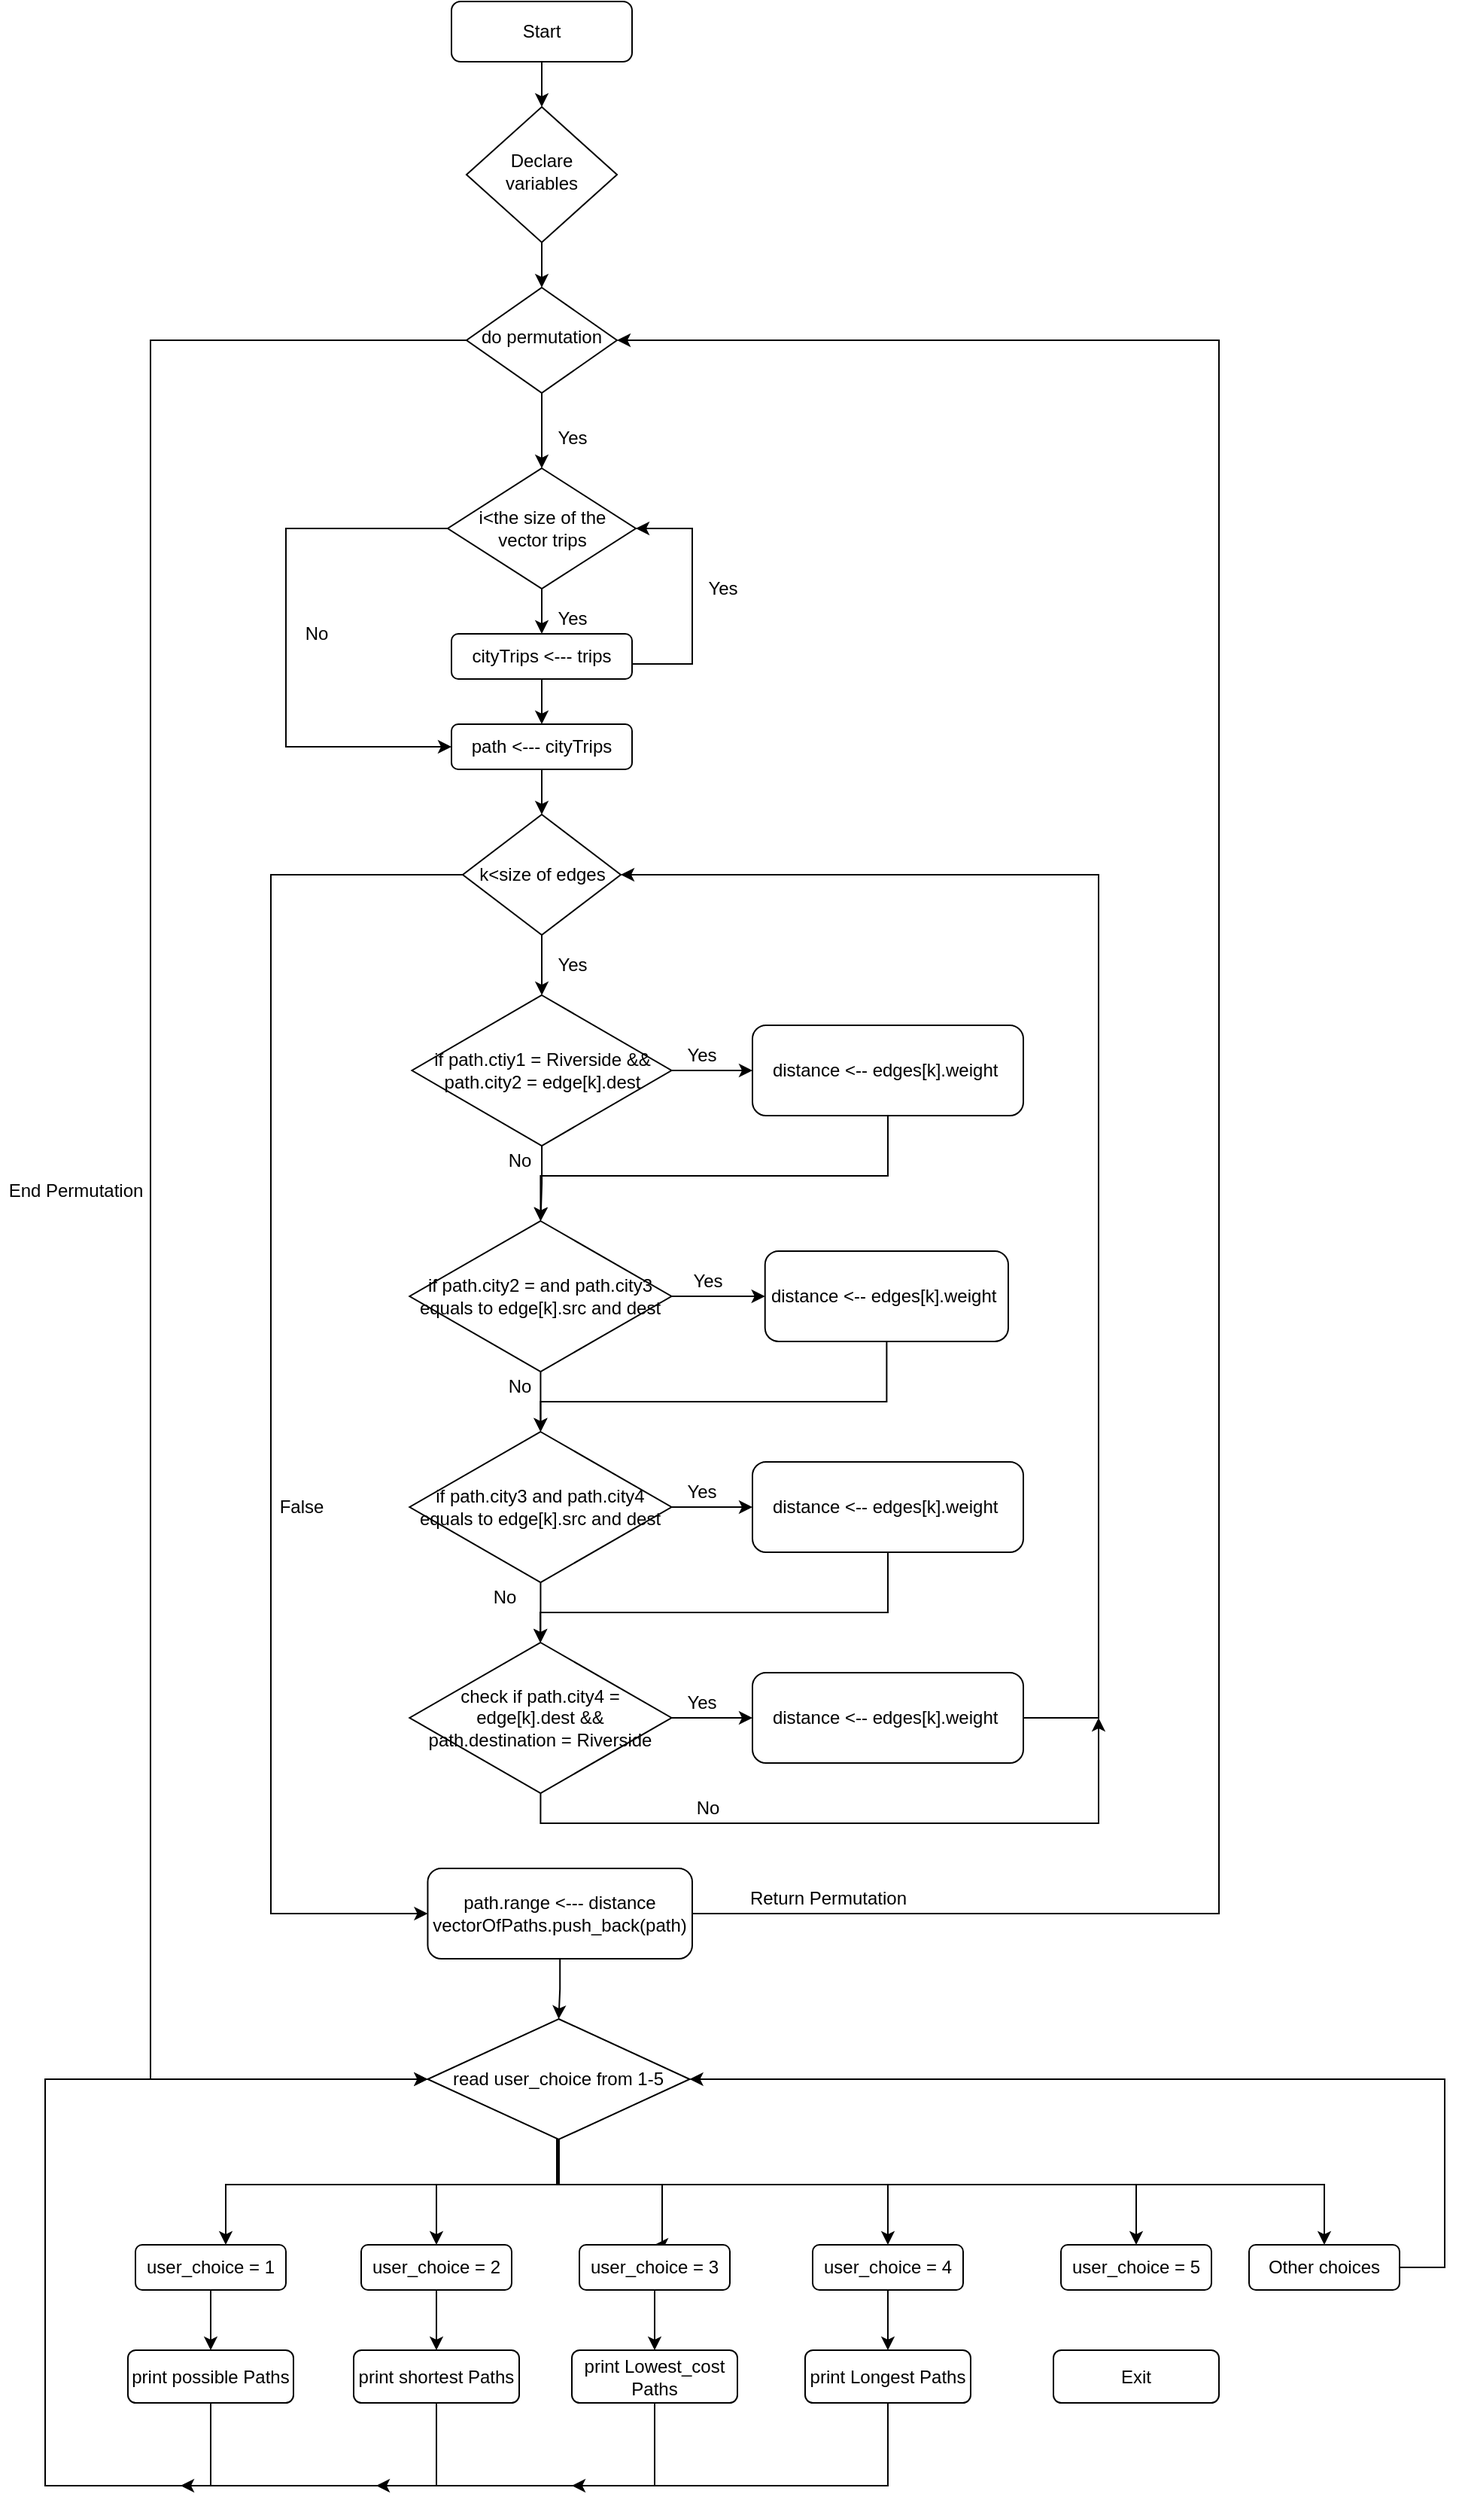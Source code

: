 <mxfile version="19.0.0" type="github">
  <diagram id="C5RBs43oDa-KdzZeNtuy" name="Page-1">
    <mxGraphModel dx="2863" dy="639" grid="1" gridSize="10" guides="1" tooltips="1" connect="1" arrows="1" fold="1" page="1" pageScale="1" pageWidth="1654" pageHeight="2336" math="0" shadow="0">
      <root>
        <mxCell id="WIyWlLk6GJQsqaUBKTNV-0" />
        <mxCell id="WIyWlLk6GJQsqaUBKTNV-1" parent="WIyWlLk6GJQsqaUBKTNV-0" />
        <mxCell id="gWwmhCXaa1j1dM9HE-X0-133" value="" style="edgeStyle=orthogonalEdgeStyle;rounded=0;orthogonalLoop=1;jettySize=auto;html=1;" edge="1" parent="WIyWlLk6GJQsqaUBKTNV-1" source="WIyWlLk6GJQsqaUBKTNV-3" target="WIyWlLk6GJQsqaUBKTNV-6">
          <mxGeometry relative="1" as="geometry" />
        </mxCell>
        <mxCell id="WIyWlLk6GJQsqaUBKTNV-3" value="Start" style="rounded=1;whiteSpace=wrap;html=1;fontSize=12;glass=0;strokeWidth=1;shadow=0;" parent="WIyWlLk6GJQsqaUBKTNV-1" vertex="1">
          <mxGeometry x="160" y="100" width="120" height="40" as="geometry" />
        </mxCell>
        <mxCell id="gWwmhCXaa1j1dM9HE-X0-2" value="" style="edgeStyle=orthogonalEdgeStyle;rounded=0;orthogonalLoop=1;jettySize=auto;html=1;" edge="1" parent="WIyWlLk6GJQsqaUBKTNV-1" source="WIyWlLk6GJQsqaUBKTNV-6" target="WIyWlLk6GJQsqaUBKTNV-10">
          <mxGeometry relative="1" as="geometry" />
        </mxCell>
        <mxCell id="WIyWlLk6GJQsqaUBKTNV-6" value="Declare variables" style="rhombus;whiteSpace=wrap;html=1;shadow=0;fontFamily=Helvetica;fontSize=12;align=center;strokeWidth=1;spacing=6;spacingTop=-4;" parent="WIyWlLk6GJQsqaUBKTNV-1" vertex="1">
          <mxGeometry x="170" y="170" width="100" height="90" as="geometry" />
        </mxCell>
        <mxCell id="gWwmhCXaa1j1dM9HE-X0-4" value="" style="edgeStyle=orthogonalEdgeStyle;rounded=0;orthogonalLoop=1;jettySize=auto;html=1;" edge="1" parent="WIyWlLk6GJQsqaUBKTNV-1" source="WIyWlLk6GJQsqaUBKTNV-10" target="gWwmhCXaa1j1dM9HE-X0-10">
          <mxGeometry relative="1" as="geometry">
            <mxPoint x="220" y="440" as="targetPoint" />
          </mxGeometry>
        </mxCell>
        <mxCell id="gWwmhCXaa1j1dM9HE-X0-96" style="edgeStyle=orthogonalEdgeStyle;rounded=0;orthogonalLoop=1;jettySize=auto;html=1;exitX=0;exitY=0.5;exitDx=0;exitDy=0;entryX=0;entryY=0.5;entryDx=0;entryDy=0;" edge="1" parent="WIyWlLk6GJQsqaUBKTNV-1" source="WIyWlLk6GJQsqaUBKTNV-10" target="gWwmhCXaa1j1dM9HE-X0-68">
          <mxGeometry relative="1" as="geometry">
            <Array as="points">
              <mxPoint x="-40" y="325" />
              <mxPoint x="-40" y="1480" />
            </Array>
          </mxGeometry>
        </mxCell>
        <mxCell id="WIyWlLk6GJQsqaUBKTNV-10" value="do permutation" style="rhombus;whiteSpace=wrap;html=1;shadow=0;fontFamily=Helvetica;fontSize=12;align=center;strokeWidth=1;spacing=6;spacingTop=-4;" parent="WIyWlLk6GJQsqaUBKTNV-1" vertex="1">
          <mxGeometry x="170" y="290" width="100" height="70" as="geometry" />
        </mxCell>
        <mxCell id="gWwmhCXaa1j1dM9HE-X0-5" value="Yes" style="text;html=1;align=center;verticalAlign=middle;resizable=0;points=[];autosize=1;strokeColor=none;fillColor=none;" vertex="1" parent="WIyWlLk6GJQsqaUBKTNV-1">
          <mxGeometry x="220" y="380" width="40" height="20" as="geometry" />
        </mxCell>
        <mxCell id="gWwmhCXaa1j1dM9HE-X0-18" value="" style="edgeStyle=orthogonalEdgeStyle;rounded=0;orthogonalLoop=1;jettySize=auto;html=1;" edge="1" parent="WIyWlLk6GJQsqaUBKTNV-1" source="gWwmhCXaa1j1dM9HE-X0-10" target="gWwmhCXaa1j1dM9HE-X0-17">
          <mxGeometry relative="1" as="geometry" />
        </mxCell>
        <mxCell id="gWwmhCXaa1j1dM9HE-X0-37" style="edgeStyle=orthogonalEdgeStyle;rounded=0;orthogonalLoop=1;jettySize=auto;html=1;exitX=0;exitY=0.5;exitDx=0;exitDy=0;entryX=0;entryY=0.5;entryDx=0;entryDy=0;" edge="1" parent="WIyWlLk6GJQsqaUBKTNV-1" source="gWwmhCXaa1j1dM9HE-X0-10" target="gWwmhCXaa1j1dM9HE-X0-19">
          <mxGeometry relative="1" as="geometry">
            <Array as="points">
              <mxPoint x="50" y="450" />
              <mxPoint x="50" y="595" />
            </Array>
          </mxGeometry>
        </mxCell>
        <mxCell id="gWwmhCXaa1j1dM9HE-X0-10" value="&lt;span style=&quot;&quot;&gt;i&amp;lt;the size of the &lt;br&gt;vector trips&lt;/span&gt;" style="rhombus;whiteSpace=wrap;html=1;" vertex="1" parent="WIyWlLk6GJQsqaUBKTNV-1">
          <mxGeometry x="157.5" y="410" width="125" height="80" as="geometry" />
        </mxCell>
        <mxCell id="gWwmhCXaa1j1dM9HE-X0-20" value="" style="edgeStyle=orthogonalEdgeStyle;rounded=0;orthogonalLoop=1;jettySize=auto;html=1;" edge="1" parent="WIyWlLk6GJQsqaUBKTNV-1" source="gWwmhCXaa1j1dM9HE-X0-17" target="gWwmhCXaa1j1dM9HE-X0-19">
          <mxGeometry relative="1" as="geometry" />
        </mxCell>
        <mxCell id="gWwmhCXaa1j1dM9HE-X0-47" style="edgeStyle=orthogonalEdgeStyle;rounded=0;orthogonalLoop=1;jettySize=auto;html=1;entryX=1;entryY=0.5;entryDx=0;entryDy=0;" edge="1" parent="WIyWlLk6GJQsqaUBKTNV-1" source="gWwmhCXaa1j1dM9HE-X0-17" target="gWwmhCXaa1j1dM9HE-X0-10">
          <mxGeometry relative="1" as="geometry">
            <Array as="points">
              <mxPoint x="320" y="540" />
              <mxPoint x="320" y="450" />
            </Array>
          </mxGeometry>
        </mxCell>
        <mxCell id="gWwmhCXaa1j1dM9HE-X0-17" value="&lt;span style=&quot;&quot;&gt;cityTrips &amp;lt;--- trips&lt;/span&gt;" style="rounded=1;whiteSpace=wrap;html=1;" vertex="1" parent="WIyWlLk6GJQsqaUBKTNV-1">
          <mxGeometry x="160" y="520" width="120" height="30" as="geometry" />
        </mxCell>
        <mxCell id="gWwmhCXaa1j1dM9HE-X0-34" value="" style="edgeStyle=orthogonalEdgeStyle;rounded=0;orthogonalLoop=1;jettySize=auto;html=1;" edge="1" parent="WIyWlLk6GJQsqaUBKTNV-1" source="gWwmhCXaa1j1dM9HE-X0-19" target="gWwmhCXaa1j1dM9HE-X0-32">
          <mxGeometry relative="1" as="geometry" />
        </mxCell>
        <mxCell id="gWwmhCXaa1j1dM9HE-X0-19" value="path &amp;lt;--- cityTrips" style="rounded=1;whiteSpace=wrap;html=1;" vertex="1" parent="WIyWlLk6GJQsqaUBKTNV-1">
          <mxGeometry x="160" y="580" width="120" height="30" as="geometry" />
        </mxCell>
        <mxCell id="gWwmhCXaa1j1dM9HE-X0-41" value="" style="edgeStyle=orthogonalEdgeStyle;rounded=0;orthogonalLoop=1;jettySize=auto;html=1;" edge="1" parent="WIyWlLk6GJQsqaUBKTNV-1" source="gWwmhCXaa1j1dM9HE-X0-32" target="gWwmhCXaa1j1dM9HE-X0-40">
          <mxGeometry relative="1" as="geometry" />
        </mxCell>
        <mxCell id="gWwmhCXaa1j1dM9HE-X0-91" style="edgeStyle=orthogonalEdgeStyle;rounded=0;orthogonalLoop=1;jettySize=auto;html=1;entryX=0;entryY=0.5;entryDx=0;entryDy=0;" edge="1" parent="WIyWlLk6GJQsqaUBKTNV-1" source="gWwmhCXaa1j1dM9HE-X0-32" target="gWwmhCXaa1j1dM9HE-X0-74">
          <mxGeometry relative="1" as="geometry">
            <Array as="points">
              <mxPoint x="40" y="680" />
              <mxPoint x="40" y="1370" />
            </Array>
          </mxGeometry>
        </mxCell>
        <mxCell id="gWwmhCXaa1j1dM9HE-X0-32" value="k&amp;lt;size of edges" style="rhombus;whiteSpace=wrap;html=1;" vertex="1" parent="WIyWlLk6GJQsqaUBKTNV-1">
          <mxGeometry x="167.5" y="640" width="105" height="80" as="geometry" />
        </mxCell>
        <mxCell id="gWwmhCXaa1j1dM9HE-X0-38" value="No" style="text;html=1;align=center;verticalAlign=middle;resizable=0;points=[];autosize=1;strokeColor=none;fillColor=none;" vertex="1" parent="WIyWlLk6GJQsqaUBKTNV-1">
          <mxGeometry x="55" y="510" width="30" height="20" as="geometry" />
        </mxCell>
        <mxCell id="gWwmhCXaa1j1dM9HE-X0-39" value="Yes" style="text;html=1;align=center;verticalAlign=middle;resizable=0;points=[];autosize=1;strokeColor=none;fillColor=none;" vertex="1" parent="WIyWlLk6GJQsqaUBKTNV-1">
          <mxGeometry x="220" y="500" width="40" height="20" as="geometry" />
        </mxCell>
        <mxCell id="gWwmhCXaa1j1dM9HE-X0-43" value="" style="edgeStyle=orthogonalEdgeStyle;rounded=0;orthogonalLoop=1;jettySize=auto;html=1;" edge="1" parent="WIyWlLk6GJQsqaUBKTNV-1" source="gWwmhCXaa1j1dM9HE-X0-40" target="gWwmhCXaa1j1dM9HE-X0-42">
          <mxGeometry relative="1" as="geometry" />
        </mxCell>
        <mxCell id="gWwmhCXaa1j1dM9HE-X0-50" value="" style="edgeStyle=orthogonalEdgeStyle;rounded=0;orthogonalLoop=1;jettySize=auto;html=1;" edge="1" parent="WIyWlLk6GJQsqaUBKTNV-1" source="gWwmhCXaa1j1dM9HE-X0-40" target="gWwmhCXaa1j1dM9HE-X0-49">
          <mxGeometry relative="1" as="geometry" />
        </mxCell>
        <mxCell id="gWwmhCXaa1j1dM9HE-X0-40" value="if path.ctiy1 = Riverside &amp;amp;&amp;amp; path.city2 = edge[k].dest" style="rhombus;whiteSpace=wrap;html=1;" vertex="1" parent="WIyWlLk6GJQsqaUBKTNV-1">
          <mxGeometry x="133.75" y="760" width="172.5" height="100" as="geometry" />
        </mxCell>
        <mxCell id="gWwmhCXaa1j1dM9HE-X0-85" style="edgeStyle=orthogonalEdgeStyle;rounded=0;orthogonalLoop=1;jettySize=auto;html=1;entryX=0.5;entryY=0;entryDx=0;entryDy=0;" edge="1" parent="WIyWlLk6GJQsqaUBKTNV-1" source="gWwmhCXaa1j1dM9HE-X0-42" target="gWwmhCXaa1j1dM9HE-X0-49">
          <mxGeometry relative="1" as="geometry">
            <Array as="points">
              <mxPoint x="450" y="880" />
              <mxPoint x="219" y="880" />
            </Array>
          </mxGeometry>
        </mxCell>
        <mxCell id="gWwmhCXaa1j1dM9HE-X0-42" value="distance &amp;lt;--&amp;nbsp;edges[k].weight&amp;nbsp;" style="rounded=1;whiteSpace=wrap;html=1;" vertex="1" parent="WIyWlLk6GJQsqaUBKTNV-1">
          <mxGeometry x="360" y="780" width="180" height="60" as="geometry" />
        </mxCell>
        <mxCell id="gWwmhCXaa1j1dM9HE-X0-48" value="Yes" style="text;html=1;align=center;verticalAlign=middle;resizable=0;points=[];autosize=1;strokeColor=none;fillColor=none;" vertex="1" parent="WIyWlLk6GJQsqaUBKTNV-1">
          <mxGeometry x="320" y="480" width="40" height="20" as="geometry" />
        </mxCell>
        <mxCell id="gWwmhCXaa1j1dM9HE-X0-52" value="" style="edgeStyle=orthogonalEdgeStyle;rounded=0;orthogonalLoop=1;jettySize=auto;html=1;" edge="1" parent="WIyWlLk6GJQsqaUBKTNV-1" source="gWwmhCXaa1j1dM9HE-X0-49" target="gWwmhCXaa1j1dM9HE-X0-51">
          <mxGeometry relative="1" as="geometry" />
        </mxCell>
        <mxCell id="gWwmhCXaa1j1dM9HE-X0-57" value="" style="edgeStyle=orthogonalEdgeStyle;rounded=0;orthogonalLoop=1;jettySize=auto;html=1;" edge="1" parent="WIyWlLk6GJQsqaUBKTNV-1" source="gWwmhCXaa1j1dM9HE-X0-49" target="gWwmhCXaa1j1dM9HE-X0-56">
          <mxGeometry relative="1" as="geometry" />
        </mxCell>
        <mxCell id="gWwmhCXaa1j1dM9HE-X0-49" value="if path.city2 = and path.city3&lt;br&gt;equals to edge[k].src and dest" style="rhombus;whiteSpace=wrap;html=1;" vertex="1" parent="WIyWlLk6GJQsqaUBKTNV-1">
          <mxGeometry x="132.19" y="910" width="174.06" height="100" as="geometry" />
        </mxCell>
        <mxCell id="gWwmhCXaa1j1dM9HE-X0-86" style="edgeStyle=orthogonalEdgeStyle;rounded=0;orthogonalLoop=1;jettySize=auto;html=1;entryX=0.5;entryY=0;entryDx=0;entryDy=0;" edge="1" parent="WIyWlLk6GJQsqaUBKTNV-1" source="gWwmhCXaa1j1dM9HE-X0-51" target="gWwmhCXaa1j1dM9HE-X0-56">
          <mxGeometry relative="1" as="geometry">
            <Array as="points">
              <mxPoint x="449" y="1030" />
              <mxPoint x="219" y="1030" />
            </Array>
          </mxGeometry>
        </mxCell>
        <mxCell id="gWwmhCXaa1j1dM9HE-X0-51" value="&lt;span style=&quot;&quot;&gt;distance &amp;lt;--&amp;nbsp;edges[k].weight&amp;nbsp;&lt;/span&gt;" style="rounded=1;whiteSpace=wrap;html=1;" vertex="1" parent="WIyWlLk6GJQsqaUBKTNV-1">
          <mxGeometry x="368.36" y="930" width="161.64" height="60" as="geometry" />
        </mxCell>
        <mxCell id="gWwmhCXaa1j1dM9HE-X0-54" value="Yes" style="text;html=1;align=center;verticalAlign=middle;resizable=0;points=[];autosize=1;strokeColor=none;fillColor=none;" vertex="1" parent="WIyWlLk6GJQsqaUBKTNV-1">
          <mxGeometry x="306.25" y="790" width="40" height="20" as="geometry" />
        </mxCell>
        <mxCell id="gWwmhCXaa1j1dM9HE-X0-55" value="Yes" style="text;html=1;align=center;verticalAlign=middle;resizable=0;points=[];autosize=1;strokeColor=none;fillColor=none;" vertex="1" parent="WIyWlLk6GJQsqaUBKTNV-1">
          <mxGeometry x="310" y="940" width="40" height="20" as="geometry" />
        </mxCell>
        <mxCell id="gWwmhCXaa1j1dM9HE-X0-61" value="" style="edgeStyle=orthogonalEdgeStyle;rounded=0;orthogonalLoop=1;jettySize=auto;html=1;" edge="1" parent="WIyWlLk6GJQsqaUBKTNV-1" source="gWwmhCXaa1j1dM9HE-X0-56" target="gWwmhCXaa1j1dM9HE-X0-60">
          <mxGeometry relative="1" as="geometry" />
        </mxCell>
        <mxCell id="gWwmhCXaa1j1dM9HE-X0-64" value="" style="edgeStyle=orthogonalEdgeStyle;rounded=0;orthogonalLoop=1;jettySize=auto;html=1;" edge="1" parent="WIyWlLk6GJQsqaUBKTNV-1" source="gWwmhCXaa1j1dM9HE-X0-56" target="gWwmhCXaa1j1dM9HE-X0-63">
          <mxGeometry relative="1" as="geometry" />
        </mxCell>
        <mxCell id="gWwmhCXaa1j1dM9HE-X0-56" value="if path.city3 and path.city4&lt;br&gt;equals to edge[k].src and dest" style="rhombus;whiteSpace=wrap;html=1;" vertex="1" parent="WIyWlLk6GJQsqaUBKTNV-1">
          <mxGeometry x="132.19" y="1050" width="174.06" height="100" as="geometry" />
        </mxCell>
        <mxCell id="gWwmhCXaa1j1dM9HE-X0-89" style="edgeStyle=orthogonalEdgeStyle;rounded=0;orthogonalLoop=1;jettySize=auto;html=1;" edge="1" parent="WIyWlLk6GJQsqaUBKTNV-1" source="gWwmhCXaa1j1dM9HE-X0-60" target="gWwmhCXaa1j1dM9HE-X0-63">
          <mxGeometry relative="1" as="geometry">
            <Array as="points">
              <mxPoint x="450" y="1170" />
              <mxPoint x="219" y="1170" />
            </Array>
          </mxGeometry>
        </mxCell>
        <mxCell id="gWwmhCXaa1j1dM9HE-X0-60" value="&lt;span style=&quot;&quot;&gt;distance &amp;lt;--&amp;nbsp;edges[k].weight&amp;nbsp;&lt;/span&gt;" style="rounded=1;whiteSpace=wrap;html=1;" vertex="1" parent="WIyWlLk6GJQsqaUBKTNV-1">
          <mxGeometry x="360" y="1070" width="180" height="60" as="geometry" />
        </mxCell>
        <mxCell id="gWwmhCXaa1j1dM9HE-X0-62" value="Yes" style="text;html=1;align=center;verticalAlign=middle;resizable=0;points=[];autosize=1;strokeColor=none;fillColor=none;" vertex="1" parent="WIyWlLk6GJQsqaUBKTNV-1">
          <mxGeometry x="306.25" y="1080" width="40" height="20" as="geometry" />
        </mxCell>
        <mxCell id="gWwmhCXaa1j1dM9HE-X0-66" value="" style="edgeStyle=orthogonalEdgeStyle;rounded=0;orthogonalLoop=1;jettySize=auto;html=1;" edge="1" parent="WIyWlLk6GJQsqaUBKTNV-1" source="gWwmhCXaa1j1dM9HE-X0-63" target="gWwmhCXaa1j1dM9HE-X0-65">
          <mxGeometry relative="1" as="geometry" />
        </mxCell>
        <mxCell id="gWwmhCXaa1j1dM9HE-X0-129" style="edgeStyle=orthogonalEdgeStyle;rounded=0;orthogonalLoop=1;jettySize=auto;html=1;exitX=0.5;exitY=1;exitDx=0;exitDy=0;" edge="1" parent="WIyWlLk6GJQsqaUBKTNV-1" source="gWwmhCXaa1j1dM9HE-X0-63">
          <mxGeometry relative="1" as="geometry">
            <mxPoint x="590" y="1240" as="targetPoint" />
            <Array as="points">
              <mxPoint x="219" y="1310" />
              <mxPoint x="590" y="1310" />
            </Array>
          </mxGeometry>
        </mxCell>
        <mxCell id="gWwmhCXaa1j1dM9HE-X0-63" value="check if path.city4 = edge[k].dest &amp;amp;&amp;amp; path.destination = Riverside" style="rhombus;whiteSpace=wrap;html=1;" vertex="1" parent="WIyWlLk6GJQsqaUBKTNV-1">
          <mxGeometry x="132.19" y="1190" width="174.06" height="100" as="geometry" />
        </mxCell>
        <mxCell id="gWwmhCXaa1j1dM9HE-X0-90" style="edgeStyle=orthogonalEdgeStyle;rounded=0;orthogonalLoop=1;jettySize=auto;html=1;entryX=1;entryY=0.5;entryDx=0;entryDy=0;" edge="1" parent="WIyWlLk6GJQsqaUBKTNV-1" source="gWwmhCXaa1j1dM9HE-X0-65" target="gWwmhCXaa1j1dM9HE-X0-32">
          <mxGeometry relative="1" as="geometry">
            <Array as="points">
              <mxPoint x="590" y="1240" />
              <mxPoint x="590" y="680" />
            </Array>
          </mxGeometry>
        </mxCell>
        <mxCell id="gWwmhCXaa1j1dM9HE-X0-65" value="&lt;span style=&quot;&quot;&gt;distance &amp;lt;--&amp;nbsp;edges[k].weight&amp;nbsp;&lt;/span&gt;" style="rounded=1;whiteSpace=wrap;html=1;" vertex="1" parent="WIyWlLk6GJQsqaUBKTNV-1">
          <mxGeometry x="360" y="1210" width="180" height="60" as="geometry" />
        </mxCell>
        <mxCell id="gWwmhCXaa1j1dM9HE-X0-67" value="Yes" style="text;html=1;align=center;verticalAlign=middle;resizable=0;points=[];autosize=1;strokeColor=none;fillColor=none;" vertex="1" parent="WIyWlLk6GJQsqaUBKTNV-1">
          <mxGeometry x="306.25" y="1220" width="40" height="20" as="geometry" />
        </mxCell>
        <mxCell id="gWwmhCXaa1j1dM9HE-X0-100" style="edgeStyle=orthogonalEdgeStyle;rounded=0;orthogonalLoop=1;jettySize=auto;html=1;" edge="1" parent="WIyWlLk6GJQsqaUBKTNV-1" source="gWwmhCXaa1j1dM9HE-X0-68">
          <mxGeometry relative="1" as="geometry">
            <mxPoint x="10" y="1590" as="targetPoint" />
            <Array as="points">
              <mxPoint x="231" y="1550" />
              <mxPoint x="10" y="1550" />
            </Array>
          </mxGeometry>
        </mxCell>
        <mxCell id="gWwmhCXaa1j1dM9HE-X0-107" style="edgeStyle=orthogonalEdgeStyle;rounded=0;orthogonalLoop=1;jettySize=auto;html=1;entryX=0.5;entryY=0;entryDx=0;entryDy=0;" edge="1" parent="WIyWlLk6GJQsqaUBKTNV-1" source="gWwmhCXaa1j1dM9HE-X0-68" target="gWwmhCXaa1j1dM9HE-X0-104">
          <mxGeometry relative="1" as="geometry">
            <Array as="points">
              <mxPoint x="230" y="1550" />
              <mxPoint x="150" y="1550" />
            </Array>
          </mxGeometry>
        </mxCell>
        <mxCell id="gWwmhCXaa1j1dM9HE-X0-113" style="edgeStyle=orthogonalEdgeStyle;rounded=0;orthogonalLoop=1;jettySize=auto;html=1;entryX=0.5;entryY=0;entryDx=0;entryDy=0;" edge="1" parent="WIyWlLk6GJQsqaUBKTNV-1" source="gWwmhCXaa1j1dM9HE-X0-68" target="gWwmhCXaa1j1dM9HE-X0-110">
          <mxGeometry relative="1" as="geometry">
            <Array as="points">
              <mxPoint x="231" y="1550" />
              <mxPoint x="300" y="1550" />
              <mxPoint x="300" y="1590" />
            </Array>
          </mxGeometry>
        </mxCell>
        <mxCell id="gWwmhCXaa1j1dM9HE-X0-116" style="edgeStyle=orthogonalEdgeStyle;rounded=0;orthogonalLoop=1;jettySize=auto;html=1;entryX=0.5;entryY=0;entryDx=0;entryDy=0;" edge="1" parent="WIyWlLk6GJQsqaUBKTNV-1" source="gWwmhCXaa1j1dM9HE-X0-68" target="gWwmhCXaa1j1dM9HE-X0-115">
          <mxGeometry relative="1" as="geometry">
            <Array as="points">
              <mxPoint x="231" y="1550" />
              <mxPoint x="450" y="1550" />
            </Array>
          </mxGeometry>
        </mxCell>
        <mxCell id="gWwmhCXaa1j1dM9HE-X0-120" style="edgeStyle=orthogonalEdgeStyle;rounded=0;orthogonalLoop=1;jettySize=auto;html=1;entryX=0.5;entryY=0;entryDx=0;entryDy=0;" edge="1" parent="WIyWlLk6GJQsqaUBKTNV-1" source="gWwmhCXaa1j1dM9HE-X0-68" target="gWwmhCXaa1j1dM9HE-X0-119">
          <mxGeometry relative="1" as="geometry">
            <Array as="points">
              <mxPoint x="230" y="1550" />
              <mxPoint x="615" y="1550" />
            </Array>
          </mxGeometry>
        </mxCell>
        <mxCell id="gWwmhCXaa1j1dM9HE-X0-141" style="edgeStyle=orthogonalEdgeStyle;rounded=0;orthogonalLoop=1;jettySize=auto;html=1;entryX=0.5;entryY=0;entryDx=0;entryDy=0;" edge="1" parent="WIyWlLk6GJQsqaUBKTNV-1" source="gWwmhCXaa1j1dM9HE-X0-68" target="gWwmhCXaa1j1dM9HE-X0-140">
          <mxGeometry relative="1" as="geometry">
            <Array as="points">
              <mxPoint x="231" y="1550" />
              <mxPoint x="740" y="1550" />
            </Array>
          </mxGeometry>
        </mxCell>
        <mxCell id="gWwmhCXaa1j1dM9HE-X0-68" value="read user_choice from 1-5" style="rhombus;whiteSpace=wrap;html=1;" vertex="1" parent="WIyWlLk6GJQsqaUBKTNV-1">
          <mxGeometry x="144.22" y="1440" width="174.06" height="80" as="geometry" />
        </mxCell>
        <mxCell id="gWwmhCXaa1j1dM9HE-X0-73" value="False" style="text;html=1;align=center;verticalAlign=middle;resizable=0;points=[];autosize=1;strokeColor=none;fillColor=none;" vertex="1" parent="WIyWlLk6GJQsqaUBKTNV-1">
          <mxGeometry x="40" y="1090" width="40" height="20" as="geometry" />
        </mxCell>
        <mxCell id="gWwmhCXaa1j1dM9HE-X0-94" style="edgeStyle=orthogonalEdgeStyle;rounded=0;orthogonalLoop=1;jettySize=auto;html=1;entryX=1;entryY=0.5;entryDx=0;entryDy=0;" edge="1" parent="WIyWlLk6GJQsqaUBKTNV-1" source="gWwmhCXaa1j1dM9HE-X0-74" target="WIyWlLk6GJQsqaUBKTNV-10">
          <mxGeometry relative="1" as="geometry">
            <Array as="points">
              <mxPoint x="670" y="1370" />
              <mxPoint x="670" y="325" />
            </Array>
          </mxGeometry>
        </mxCell>
        <mxCell id="gWwmhCXaa1j1dM9HE-X0-131" value="" style="edgeStyle=orthogonalEdgeStyle;rounded=0;orthogonalLoop=1;jettySize=auto;html=1;" edge="1" parent="WIyWlLk6GJQsqaUBKTNV-1" source="gWwmhCXaa1j1dM9HE-X0-74" target="gWwmhCXaa1j1dM9HE-X0-68">
          <mxGeometry relative="1" as="geometry" />
        </mxCell>
        <mxCell id="gWwmhCXaa1j1dM9HE-X0-74" value="path.range &amp;lt;--- distance&lt;br&gt;vectorOfPaths.push_back(path)" style="rounded=1;whiteSpace=wrap;html=1;" vertex="1" parent="WIyWlLk6GJQsqaUBKTNV-1">
          <mxGeometry x="144.22" y="1340" width="175.78" height="60" as="geometry" />
        </mxCell>
        <mxCell id="gWwmhCXaa1j1dM9HE-X0-80" value="Yes" style="text;html=1;align=center;verticalAlign=middle;resizable=0;points=[];autosize=1;strokeColor=none;fillColor=none;" vertex="1" parent="WIyWlLk6GJQsqaUBKTNV-1">
          <mxGeometry x="220" y="730" width="40" height="20" as="geometry" />
        </mxCell>
        <mxCell id="gWwmhCXaa1j1dM9HE-X0-81" value="No" style="text;html=1;align=center;verticalAlign=middle;resizable=0;points=[];autosize=1;strokeColor=none;fillColor=none;" vertex="1" parent="WIyWlLk6GJQsqaUBKTNV-1">
          <mxGeometry x="190" y="860" width="30" height="20" as="geometry" />
        </mxCell>
        <mxCell id="gWwmhCXaa1j1dM9HE-X0-82" value="No" style="text;html=1;align=center;verticalAlign=middle;resizable=0;points=[];autosize=1;strokeColor=none;fillColor=none;" vertex="1" parent="WIyWlLk6GJQsqaUBKTNV-1">
          <mxGeometry x="190" y="1010" width="30" height="20" as="geometry" />
        </mxCell>
        <mxCell id="gWwmhCXaa1j1dM9HE-X0-83" value="No" style="text;html=1;align=center;verticalAlign=middle;resizable=0;points=[];autosize=1;strokeColor=none;fillColor=none;" vertex="1" parent="WIyWlLk6GJQsqaUBKTNV-1">
          <mxGeometry x="180" y="1150" width="30" height="20" as="geometry" />
        </mxCell>
        <mxCell id="gWwmhCXaa1j1dM9HE-X0-93" value="No" style="text;html=1;align=center;verticalAlign=middle;resizable=0;points=[];autosize=1;strokeColor=none;fillColor=none;" vertex="1" parent="WIyWlLk6GJQsqaUBKTNV-1">
          <mxGeometry x="315" y="1290" width="30" height="20" as="geometry" />
        </mxCell>
        <mxCell id="gWwmhCXaa1j1dM9HE-X0-97" value="End Permutation" style="text;html=1;align=center;verticalAlign=middle;resizable=0;points=[];autosize=1;strokeColor=none;fillColor=none;" vertex="1" parent="WIyWlLk6GJQsqaUBKTNV-1">
          <mxGeometry x="-140" y="880" width="100" height="20" as="geometry" />
        </mxCell>
        <mxCell id="gWwmhCXaa1j1dM9HE-X0-103" value="" style="edgeStyle=orthogonalEdgeStyle;rounded=0;orthogonalLoop=1;jettySize=auto;html=1;" edge="1" parent="WIyWlLk6GJQsqaUBKTNV-1" source="gWwmhCXaa1j1dM9HE-X0-101" target="gWwmhCXaa1j1dM9HE-X0-102">
          <mxGeometry relative="1" as="geometry" />
        </mxCell>
        <mxCell id="gWwmhCXaa1j1dM9HE-X0-101" value="user_choice = 1" style="rounded=1;whiteSpace=wrap;html=1;" vertex="1" parent="WIyWlLk6GJQsqaUBKTNV-1">
          <mxGeometry x="-50" y="1590" width="100" height="30" as="geometry" />
        </mxCell>
        <mxCell id="gWwmhCXaa1j1dM9HE-X0-134" style="edgeStyle=orthogonalEdgeStyle;rounded=0;orthogonalLoop=1;jettySize=auto;html=1;exitX=0.5;exitY=1;exitDx=0;exitDy=0;entryX=0;entryY=0.5;entryDx=0;entryDy=0;" edge="1" parent="WIyWlLk6GJQsqaUBKTNV-1" source="gWwmhCXaa1j1dM9HE-X0-102" target="gWwmhCXaa1j1dM9HE-X0-68">
          <mxGeometry relative="1" as="geometry">
            <Array as="points">
              <mxPoint y="1750" />
              <mxPoint x="-110" y="1750" />
              <mxPoint x="-110" y="1480" />
            </Array>
          </mxGeometry>
        </mxCell>
        <mxCell id="gWwmhCXaa1j1dM9HE-X0-102" value="print possible Paths" style="rounded=1;whiteSpace=wrap;html=1;" vertex="1" parent="WIyWlLk6GJQsqaUBKTNV-1">
          <mxGeometry x="-55" y="1660" width="110" height="35" as="geometry" />
        </mxCell>
        <mxCell id="gWwmhCXaa1j1dM9HE-X0-128" value="" style="edgeStyle=orthogonalEdgeStyle;rounded=0;orthogonalLoop=1;jettySize=auto;html=1;" edge="1" parent="WIyWlLk6GJQsqaUBKTNV-1" source="gWwmhCXaa1j1dM9HE-X0-104" target="gWwmhCXaa1j1dM9HE-X0-106">
          <mxGeometry relative="1" as="geometry" />
        </mxCell>
        <mxCell id="gWwmhCXaa1j1dM9HE-X0-104" value="user_choice = 2" style="rounded=1;whiteSpace=wrap;html=1;" vertex="1" parent="WIyWlLk6GJQsqaUBKTNV-1">
          <mxGeometry x="100" y="1590" width="100" height="30" as="geometry" />
        </mxCell>
        <mxCell id="gWwmhCXaa1j1dM9HE-X0-137" style="edgeStyle=orthogonalEdgeStyle;rounded=0;orthogonalLoop=1;jettySize=auto;html=1;" edge="1" parent="WIyWlLk6GJQsqaUBKTNV-1" source="gWwmhCXaa1j1dM9HE-X0-106">
          <mxGeometry relative="1" as="geometry">
            <mxPoint x="-20" y="1750" as="targetPoint" />
            <Array as="points">
              <mxPoint x="150" y="1750" />
            </Array>
          </mxGeometry>
        </mxCell>
        <mxCell id="gWwmhCXaa1j1dM9HE-X0-106" value="print shortest Paths" style="rounded=1;whiteSpace=wrap;html=1;" vertex="1" parent="WIyWlLk6GJQsqaUBKTNV-1">
          <mxGeometry x="95" y="1660" width="110" height="35" as="geometry" />
        </mxCell>
        <mxCell id="gWwmhCXaa1j1dM9HE-X0-114" value="" style="edgeStyle=orthogonalEdgeStyle;rounded=0;orthogonalLoop=1;jettySize=auto;html=1;" edge="1" parent="WIyWlLk6GJQsqaUBKTNV-1" source="gWwmhCXaa1j1dM9HE-X0-110" target="gWwmhCXaa1j1dM9HE-X0-111">
          <mxGeometry relative="1" as="geometry" />
        </mxCell>
        <mxCell id="gWwmhCXaa1j1dM9HE-X0-110" value="user_choice = 3" style="rounded=1;whiteSpace=wrap;html=1;" vertex="1" parent="WIyWlLk6GJQsqaUBKTNV-1">
          <mxGeometry x="245" y="1590" width="100" height="30" as="geometry" />
        </mxCell>
        <mxCell id="gWwmhCXaa1j1dM9HE-X0-138" style="edgeStyle=orthogonalEdgeStyle;rounded=0;orthogonalLoop=1;jettySize=auto;html=1;" edge="1" parent="WIyWlLk6GJQsqaUBKTNV-1" source="gWwmhCXaa1j1dM9HE-X0-111">
          <mxGeometry relative="1" as="geometry">
            <mxPoint x="110" y="1750" as="targetPoint" />
            <Array as="points">
              <mxPoint x="295" y="1750" />
            </Array>
          </mxGeometry>
        </mxCell>
        <mxCell id="gWwmhCXaa1j1dM9HE-X0-111" value="print Lowest_cost Paths" style="rounded=1;whiteSpace=wrap;html=1;" vertex="1" parent="WIyWlLk6GJQsqaUBKTNV-1">
          <mxGeometry x="240" y="1660" width="110" height="35" as="geometry" />
        </mxCell>
        <mxCell id="gWwmhCXaa1j1dM9HE-X0-118" value="" style="edgeStyle=orthogonalEdgeStyle;rounded=0;orthogonalLoop=1;jettySize=auto;html=1;" edge="1" parent="WIyWlLk6GJQsqaUBKTNV-1" source="gWwmhCXaa1j1dM9HE-X0-115" target="gWwmhCXaa1j1dM9HE-X0-117">
          <mxGeometry relative="1" as="geometry" />
        </mxCell>
        <mxCell id="gWwmhCXaa1j1dM9HE-X0-115" value="user_choice = 4" style="rounded=1;whiteSpace=wrap;html=1;" vertex="1" parent="WIyWlLk6GJQsqaUBKTNV-1">
          <mxGeometry x="400" y="1590" width="100" height="30" as="geometry" />
        </mxCell>
        <mxCell id="gWwmhCXaa1j1dM9HE-X0-139" style="edgeStyle=orthogonalEdgeStyle;rounded=0;orthogonalLoop=1;jettySize=auto;html=1;" edge="1" parent="WIyWlLk6GJQsqaUBKTNV-1" source="gWwmhCXaa1j1dM9HE-X0-117">
          <mxGeometry relative="1" as="geometry">
            <mxPoint x="240" y="1750" as="targetPoint" />
            <Array as="points">
              <mxPoint x="450" y="1750" />
            </Array>
          </mxGeometry>
        </mxCell>
        <mxCell id="gWwmhCXaa1j1dM9HE-X0-117" value="print Longest Paths" style="rounded=1;whiteSpace=wrap;html=1;" vertex="1" parent="WIyWlLk6GJQsqaUBKTNV-1">
          <mxGeometry x="395" y="1660" width="110" height="35" as="geometry" />
        </mxCell>
        <mxCell id="gWwmhCXaa1j1dM9HE-X0-119" value="user_choice = 5" style="rounded=1;whiteSpace=wrap;html=1;" vertex="1" parent="WIyWlLk6GJQsqaUBKTNV-1">
          <mxGeometry x="565" y="1590" width="100" height="30" as="geometry" />
        </mxCell>
        <mxCell id="gWwmhCXaa1j1dM9HE-X0-121" value="Exit" style="rounded=1;whiteSpace=wrap;html=1;" vertex="1" parent="WIyWlLk6GJQsqaUBKTNV-1">
          <mxGeometry x="560" y="1660" width="110" height="35" as="geometry" />
        </mxCell>
        <mxCell id="gWwmhCXaa1j1dM9HE-X0-130" value="Return Permutation" style="text;html=1;align=center;verticalAlign=middle;resizable=0;points=[];autosize=1;strokeColor=none;fillColor=none;" vertex="1" parent="WIyWlLk6GJQsqaUBKTNV-1">
          <mxGeometry x="350" y="1350" width="120" height="20" as="geometry" />
        </mxCell>
        <mxCell id="gWwmhCXaa1j1dM9HE-X0-142" style="edgeStyle=orthogonalEdgeStyle;rounded=0;orthogonalLoop=1;jettySize=auto;html=1;entryX=1;entryY=0.5;entryDx=0;entryDy=0;" edge="1" parent="WIyWlLk6GJQsqaUBKTNV-1" source="gWwmhCXaa1j1dM9HE-X0-140" target="gWwmhCXaa1j1dM9HE-X0-68">
          <mxGeometry relative="1" as="geometry">
            <Array as="points">
              <mxPoint x="820" y="1605" />
              <mxPoint x="820" y="1480" />
            </Array>
          </mxGeometry>
        </mxCell>
        <mxCell id="gWwmhCXaa1j1dM9HE-X0-140" value="Other choices" style="rounded=1;whiteSpace=wrap;html=1;" vertex="1" parent="WIyWlLk6GJQsqaUBKTNV-1">
          <mxGeometry x="690" y="1590" width="100" height="30" as="geometry" />
        </mxCell>
      </root>
    </mxGraphModel>
  </diagram>
</mxfile>
